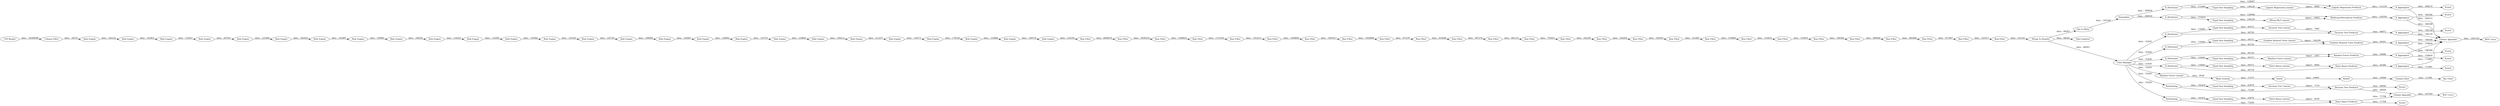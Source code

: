 digraph {
	"-4127159238316892744_28" [label=X_Aggregator]
	"5481428589541838498_102" [label="Column Appender"]
	"-573037526178047816_33" [label="Row Filter"]
	"-573037526178047816_48" [label="Row Filter"]
	"-4127159238316892744_33" [label="RProp MLP Learner"]
	"-6139598270611280401_31" [label="Rule Engine"]
	"-4127159238316892744_26" [label="Equal Size Sampling"]
	"-573037526178047816_38" [label="Row Filter"]
	"-6139598270611280401_36" [label="Rule Engine"]
	"6337165932095518111_88" [label="Naive Bayes Predictor"]
	"6337165932095518111_89" [label=Scorer]
	"-7984682495660096754_87" [label="Naive Bayes Learner"]
	"-6139598270611280401_50" [label="Rule Engine"]
	"839932554182235111_116" [label="Equal Size Sampling"]
	"6337165932095518111_87" [label="Naive Bayes Learner"]
	"-6139598270611280401_51" [label="Rule Engine"]
	"-6139598270611280401_32" [label="Rule Engine"]
	"5481428589541838498_128" [label=Normalizer]
	"-6139598270611280401_54" [label="Rule Engine"]
	"-573037526178047816_54" [label="Row Filter"]
	"-6139598270611280401_45" [label="Rule Engine"]
	"-573037526178047816_30" [label="Row Filter"]
	"-573037526178047816_40" [label="Row Filter"]
	"-573037526178047816_42" [label="Row Filter"]
	"-6543461888369951625_133" [label=X_Aggregator]
	"-573037526178047816_47" [label="Row Filter"]
	"8725959960316876106_37" [label="Equal Size Sampling"]
	"8725959960316876106_16" [label="Random Forest Learner"]
	"839932554182235111_115" [label=Scorer]
	"5481428589541838498_118" [label="One to Many"]
	"-9031570252323242084_131" [label="Equal Size Sampling"]
	"8575655952128897976_10" [label="Math Formula"]
	"-6543461888369951625_132" [label=X_Partitioner]
	"8575655952128897976_12" [label="Bar Chart"]
	"8725959960316876106_19" [label=X_Aggregator]
	"8725959960316876106_18" [label=X_Partitioner]
	"8575655952128897976_14" [label="Column Filter"]
	"-6139598270611280401_52" [label="Rule Engine"]
	"-573037526178047816_32" [label="Row Filter"]
	"839932554182235111_117" [label=X_Partitioner]
	"839932554182235111_112" [label=X_Aggregator]
	"5481428589541838498_94" [label="Column Appender"]
	"-6139598270611280401_59" [label="Rule Engine"]
	"-573037526178047816_44" [label="Row Filter"]
	"-8813678962038521404_127" [label=Scorer]
	"-6139598270611280401_49" [label="Rule Engine"]
	"6337165932095518111_133" [label="Equal Size Sampling"]
	"-6139598270611280401_47" [label="Rule Engine"]
	"-8813678962038521404_21" [label="Gradient Boosted Trees Predictor"]
	"-573037526178047816_29" [label="Row Filter"]
	"5481428589541838498_55" [label="Data Explorer"]
	"-573037526178047816_49" [label="Row Filter"]
	"-573037526178047816_53" [label="Row Filter"]
	"-4127159238316892744_32" [label="MultiLayerPerceptron Predictor"]
	"-573037526178047816_51" [label="Row Filter"]
	"-6139598270611280401_33" [label="Rule Engine"]
	"-9031570252323242084_82" [label="Decision Tree Predictor"]
	"-6139598270611280401_34" [label="Rule Engine"]
	"-4127159238316892744_29" [label=X_Partitioner]
	"-6139598270611280401_37" [label="Rule Engine"]
	"8725959960316876106_126" [label=Scorer]
	"839932554182235111_114" [label="Logistic Regression Predictor"]
	"5481428589541838498_23" [label="Color Manager"]
	"-6543461888369951625_82" [label="Decision Tree Predictor"]
	"-573037526178047816_34" [label="Row Filter"]
	"-6139598270611280401_39" [label="Rule Engine"]
	"-573037526178047816_39" [label="Row Filter"]
	"-7984682495660096754_88" [label="Naive Bayes Predictor"]
	"-7984682495660096754_84" [label=Partitioning]
	"-573037526178047816_45" [label="Row Filter"]
	"6337165932095518111_135" [label=X_Aggregator]
	"8725959960316876106_17" [label="Random Forest Predictor"]
	"-573037526178047816_46" [label="Row Filter"]
	"-6543461888369951625_131" [label="Equal Size Sampling"]
	"-6139598270611280401_58" [label="Rule Engine"]
	"-6543461888369951625_81" [label="Decision Tree Learner"]
	"5481428589541838498_56" [label="String To Number"]
	"-9031570252323242084_81" [label="Decision Tree Learner"]
	"6337165932095518111_134" [label=X_Partitioner]
	"839932554182235111_113" [label="Logistic Regression Learner"]
	"8575655952128897976_11" [label=Sorter]
	"-7984682495660096754_133" [label="Equal Size Sampling"]
	"-573037526178047816_37" [label="Row Filter"]
	"-573037526178047816_43" [label="Row Filter"]
	"-573037526178047816_35" [label="Row Filter"]
	"-9031570252323242084_83" [label=Scorer]
	"-6139598270611280401_48" [label="Rule Engine"]
	"-573037526178047816_52" [label="Row Filter"]
	"-6139598270611280401_28" [label="Rule Engine"]
	"-6139598270611280401_44" [label="Rule Engine"]
	"5481428589541838498_93" [label="ROC Curve"]
	"-6139598270611280401_53" [label="Rule Engine"]
	"8575655952128897976_6" [label="Random Forest Learner"]
	"-6139598270611280401_38" [label="Rule Engine"]
	"-573037526178047816_41" [label="Row Filter"]
	"-8813678962038521404_19" [label=X_Aggregator]
	"-4127159238316892744_25" [label=Scorer]
	"-6139598270611280401_57" [label="Rule Engine"]
	"-7984682495660096754_89" [label=Scorer]
	"-9031570252323242084_80" [label=Partitioning]
	"-573037526178047816_31" [label="Row Filter"]
	"-6139598270611280401_55" [label="Rule Engine"]
	"-8813678962038521404_37" [label="Equal Size Sampling"]
	"-8813678962038521404_20" [label="Gradient Boosted Trees Learner"]
	"5481428589541838498_27" [label="CSV Reader"]
	"5481428589541838498_100" [label="ROC Curve"]
	"-6139598270611280401_40" [label="Rule Engine"]
	"-573037526178047816_50" [label="Row Filter"]
	"-6139598270611280401_56" [label="Rule Engine"]
	"8575655952128897976_15" [label=RowID]
	"5481428589541838498_13" [label="Column Filter"]
	"-6139598270611280401_46" [label="Rule Engine"]
	"-8813678962038521404_18" [label=X_Partitioner]
	"-573037526178047816_36" [label="Row Filter"]
	"-6543461888369951625_83" [label=Scorer]
	"839932554182235111_114" -> "839932554182235111_112" [label="data: : 131239"]
	"-573037526178047816_44" -> "-573037526178047816_47" [label="data: : 542003"]
	"8575655952128897976_6" -> "8575655952128897976_10" [label="data: : 9528"]
	"-6543461888369951625_81" -> "-6543461888369951625_82" [label="object: : 7682"]
	"-9031570252323242084_131" -> "-9031570252323242084_81" [label="data: : 65679"]
	"5481428589541838498_118" -> "5481428589541838498_128" [label="data: : 303109"]
	"-573037526178047816_29" -> "-573037526178047816_30" [label="data: : 4094479"]
	"5481428589541838498_23" -> "-9031570252323242084_80" [label="data: : 52426"]
	"-6139598270611280401_51" -> "-6139598270611280401_53" [label="data: : 178128"]
	"-573037526178047816_31" -> "-573037526178047816_32" [label="data: : 3309825"]
	"8725959960316876106_37" -> "8725959960316876106_16" [label="data: : 69373"]
	"839932554182235111_113" -> "839932554182235111_114" [label="object: : 9064"]
	"5481428589541838498_23" -> "8575655952128897976_6" [label="data: : 52426"]
	"8575655952128897976_15" -> "8575655952128897976_14" [label="data: : 20498"]
	"-6139598270611280401_49" -> "-6139598270611280401_50" [label="data: : 212257"]
	"8725959960316876106_17" -> "8725959960316876106_19" [label="data: : 64986"]
	"-6543461888369951625_132" -> "-6543461888369951625_131" [label="data: : 116001"]
	"-6139598270611280401_57" -> "-6139598270611280401_58" [label="data: : 239683"]
	"-6543461888369951625_133" -> "-6543461888369951625_83" [label="data: : 146139"]
	"-4127159238316892744_32" -> "-4127159238316892744_28" [label="data: : 129358"]
	"5481428589541838498_128" -> "-4127159238316892744_29" [label="data: : 289930"]
	"839932554182235111_117" -> "839932554182235111_114" [label="data: : 128097"]
	"-8813678962038521404_18" -> "-8813678962038521404_21" [label="data: : 60720"]
	"-7984682495660096754_88" -> "5481428589541838498_94" [label="data: : 71708"]
	"-573037526178047816_36" -> "-573037526178047816_39" [label="data: : 935944"]
	"-573037526178047816_40" -> "-573037526178047816_41" [label="data: : 793451"]
	"-6139598270611280401_59" -> "-573037526178047816_29" [label="data: : 216245"]
	"6337165932095518111_135" -> "5481428589541838498_102" [label="data: : 172881"]
	"-573037526178047816_38" -> "-573037526178047816_37" [label="data: : 1059868"]
	"-8813678962038521404_20" -> "-8813678962038521404_21" [label="object: : 204299"]
	"-7984682495660096754_133" -> "-7984682495660096754_87" [label="data: : 65679"]
	"-573037526178047816_51" -> "-573037526178047816_54" [label="data: : 321617"]
	"8725959960316876106_16" -> "8725959960316876106_17" [label="object: : 3597"]
	"-8813678962038521404_18" -> "-8813678962038521404_37" [label="data: : 116001"]
	"-573037526178047816_33" -> "-573037526178047816_34" [label="data: : 1452211"]
	"-8813678962038521404_19" -> "-8813678962038521404_127" [label="data: : 198399"]
	"-8813678962038521404_19" -> "5481428589541838498_102" [label="data: : 198399"]
	"-573037526178047816_54" -> "5481428589541838498_56" [label="data: : 161343"]
	"-573037526178047816_52" -> "-573037526178047816_53" [label="data: : 489446"]
	"-4127159238316892744_28" -> "-4127159238316892744_25" [label="data: : 346346"]
	"5481428589541838498_23" -> "8725959960316876106_18" [label="data: : 52426"]
	"839932554182235111_112" -> "5481428589541838498_102" [label="data: : 364272"]
	"-8813678962038521404_37" -> "-8813678962038521404_20" [label="data: : 69373"]
	"5481428589541838498_23" -> "-8813678962038521404_18" [label="data: : 52426"]
	"839932554182235111_112" -> "839932554182235111_115" [label="data: : 364272"]
	"-9031570252323242084_82" -> "-9031570252323242084_83" [label="data: : 84044"]
	"-7984682495660096754_88" -> "-7984682495660096754_89" [label="data: : 71708"]
	"-573037526178047816_46" -> "-573037526178047816_45" [label="data: : 510869"]
	"-573037526178047816_50" -> "-573037526178047816_52" [label="data: : 509362"]
	"-573037526178047816_32" -> "-573037526178047816_33" [label="data: : 1710345"]
	"-4127159238316892744_29" -> "-4127159238316892744_26" [label="data: : 272910"]
	"-7984682495660096754_84" -> "-7984682495660096754_88" [label="data: : 75200"]
	"-573037526178047816_41" -> "-573037526178047816_42" [label="data: : 542205"]
	"-6139598270611280401_46" -> "-6139598270611280401_47" [label="data: : 235183"]
	"6337165932095518111_134" -> "6337165932095518111_133" [label="data: : 116001"]
	"5481428589541838498_56" -> "5481428589541838498_55" [label="data: : 68263"]
	"-573037526178047816_48" -> "-573037526178047816_50" [label="data: : 510635"]
	"-9031570252323242084_82" -> "5481428589541838498_94" [label="data: : 84044"]
	"8725959960316876106_18" -> "8725959960316876106_17" [label="data: : 60720"]
	"-6139598270611280401_34" -> "-6139598270611280401_36" [label="data: : 231060"]
	"-6139598270611280401_55" -> "-6139598270611280401_59" [label="data: : 169718"]
	"-6543461888369951625_131" -> "-6543461888369951625_81" [label="data: : 69372"]
	"-6543461888369951625_133" -> "5481428589541838498_102" [label="data: : 146139"]
	"839932554182235111_116" -> "839932554182235111_113" [label="data: : 149238"]
	"-6139598270611280401_28" -> "-6139598270611280401_31" [label="data: : 202222"]
	"-6139598270611280401_48" -> "-6139598270611280401_52" [label="data: : 300990"]
	"-9031570252323242084_80" -> "-9031570252323242084_131" [label="data: : 102432"]
	"6337165932095518111_87" -> "6337165932095518111_88" [label="object: : 6064"]
	"-6139598270611280401_54" -> "-6139598270611280401_56" [label="data: : 229802"]
	"-6139598270611280401_50" -> "-6139598270611280401_51" [label="data: : 159171"]
	"-6543461888369951625_132" -> "-6543461888369951625_82" [label="data: : 60720"]
	"-6139598270611280401_39" -> "-6139598270611280401_40" [label="data: : 164292"]
	"-6139598270611280401_52" -> "-6139598270611280401_54" [label="data: : 104467"]
	"-6139598270611280401_40" -> "-6139598270611280401_44" [label="data: : 218223"]
	"-8813678962038521404_21" -> "-8813678962038521404_19" [label="data: : 69391"]
	"-573037526178047816_53" -> "-573037526178047816_49" [label="data: : 485966"]
	"8725959960316876106_19" -> "5481428589541838498_102" [label="data: : 159859"]
	"-573037526178047816_35" -> "-573037526178047816_38" [label="data: : 1063417"]
	"-4127159238316892744_33" -> "-4127159238316892744_32" [label="object: : 19951"]
	"-9031570252323242084_81" -> "-9031570252323242084_82" [label="object: : 7118"]
	"-573037526178047816_45" -> "-573037526178047816_48" [label="data: : 510635"]
	"-4127159238316892744_28" -> "5481428589541838498_102" [label="data: : 346346"]
	"-9031570252323242084_80" -> "-9031570252323242084_82" [label="data: : 75199"]
	"839932554182235111_117" -> "839932554182235111_116" [label="data: : 272909"]
	"-7984682495660096754_84" -> "-7984682495660096754_133" [label="data: : 102432"]
	"5481428589541838498_27" -> "5481428589541838498_13" [label="data: : 34584008"]
	"6337165932095518111_88" -> "6337165932095518111_135" [label="data: : 64386"]
	"8725959960316876106_18" -> "8725959960316876106_37" [label="data: : 116001"]
	"8575655952128897976_11" -> "8575655952128897976_15" [label="data: : 10995"]
	"5481428589541838498_23" -> "6337165932095518111_134" [label="data: : 52426"]
	"-6139598270611280401_47" -> "-6139598270611280401_48" [label="data: : 225792"]
	"-573037526178047816_49" -> "-573037526178047816_51" [label="data: : 471907"]
	"8725959960316876106_19" -> "8725959960316876106_126" [label="data: : 159859"]
	"6337165932095518111_133" -> "6337165932095518111_87" [label="data: : 69372"]
	"-6139598270611280401_37" -> "-6139598270611280401_38" [label="data: : 161897"]
	"-6139598270611280401_33" -> "-6139598270611280401_34" [label="data: : 207621"]
	"6337165932095518111_135" -> "6337165932095518111_89" [label="data: : 172881"]
	"-573037526178047816_47" -> "-573037526178047816_46" [label="data: : 523487"]
	"6337165932095518111_134" -> "6337165932095518111_88" [label="data: : 60718"]
	"-573037526178047816_39" -> "-573037526178047816_43" [label="data: : 907276"]
	"5481428589541838498_56" -> "5481428589541838498_23" [label="data: : 68263"]
	"5481428589541838498_94" -> "5481428589541838498_93" [label="data: : 167549"]
	"8575655952128897976_14" -> "8575655952128897976_12" [label="data: : 12188"]
	"-4127159238316892744_29" -> "-4127159238316892744_32" [label="data: : 128098"]
	"-573037526178047816_42" -> "-573037526178047816_44" [label="data: : 542002"]
	"8575655952128897976_10" -> "8575655952128897976_11" [label="data: : 11475"]
	"-573037526178047816_34" -> "-573037526178047816_35" [label="data: : 1449600"]
	"-573037526178047816_37" -> "-573037526178047816_36" [label="data: : 973197"]
	"-6139598270611280401_36" -> "-6139598270611280401_37" [label="data: : 302624"]
	"-6139598270611280401_53" -> "-6139598270611280401_55" [label="data: : 132866"]
	"5481428589541838498_23" -> "-7984682495660096754_84" [label="data: : 52426"]
	"-7984682495660096754_87" -> "-7984682495660096754_88" [label="object: : 6038"]
	"-6139598270611280401_56" -> "-6139598270611280401_57" [label="data: : 314755"]
	"-6139598270611280401_38" -> "-6139598270611280401_39" [label="data: : 109891"]
	"5481428589541838498_23" -> "-6543461888369951625_132" [label="data: : 52426"]
	"-6139598270611280401_45" -> "-6139598270611280401_46" [label="data: : 150382"]
	"-6543461888369951625_82" -> "-6543461888369951625_133" [label="data: : 66872"]
	"5481428589541838498_56" -> "5481428589541838498_118" [label="data: : 68263"]
	"-6139598270611280401_58" -> "-6139598270611280401_49" [label="data: : 200212"]
	"-4127159238316892744_26" -> "-4127159238316892744_33" [label="data: : 149238"]
	"-6139598270611280401_31" -> "-6139598270611280401_32" [label="data: : 163821"]
	"-573037526178047816_43" -> "-573037526178047816_40" [label="data: : 903125"]
	"-6139598270611280401_32" -> "-6139598270611280401_33" [label="data: : 152651"]
	"5481428589541838498_13" -> "-6139598270611280401_28" [label="data: : 34270"]
	"5481428589541838498_128" -> "839932554182235111_117" [label="data: : 289930"]
	"-573037526178047816_30" -> "-573037526178047816_31" [label="data: : 4058530"]
	"-6139598270611280401_44" -> "-6139598270611280401_45" [label="data: : 152005"]
	"5481428589541838498_102" -> "5481428589541838498_100" [label="data: : 1691162"]
	rankdir=LR
}
